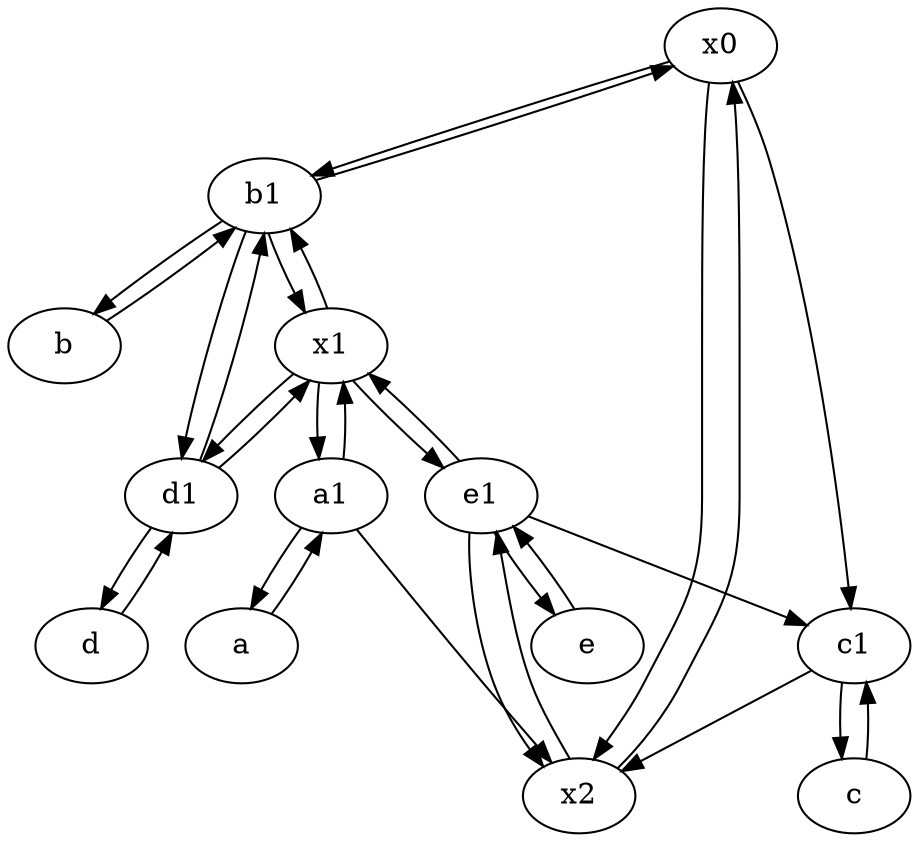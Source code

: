 digraph  {
	x0;
	e1 [pos="25,45!"];
	b1 [pos="45,20!"];
	x1;
	c [pos="20,10!"];
	x2;
	a1 [pos="40,15!"];
	c1 [pos="30,15!"];
	d [pos="20,30!"];
	e [pos="30,50!"];
	d1 [pos="25,30!"];
	b [pos="50,20!"];
	a [pos="40,10!"];
	a1 -> x2;
	a1 -> x1;
	b1 -> d1;
	x0 -> x2;
	x1 -> e1;
	e1 -> e;
	b1 -> x1;
	e -> e1;
	x2 -> e1;
	a -> a1;
	d1 -> d;
	x0 -> b1;
	d -> d1;
	d1 -> b1;
	b -> b1;
	b1 -> b;
	c1 -> c;
	e1 -> c1;
	x2 -> x0;
	c1 -> x2;
	e1 -> x1;
	x0 -> c1;
	a1 -> a;
	c -> c1;
	b1 -> x0;
	x1 -> b1;
	x1 -> d1;
	x1 -> a1;
	e1 -> x2;
	d1 -> x1;

	}